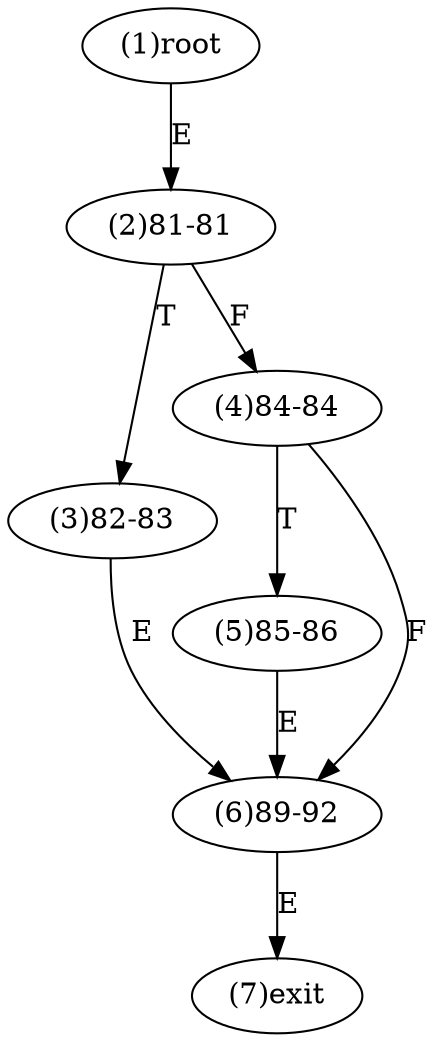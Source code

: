 digraph "" { 
1[ label="(1)root"];
2[ label="(2)81-81"];
3[ label="(3)82-83"];
4[ label="(4)84-84"];
5[ label="(5)85-86"];
6[ label="(6)89-92"];
7[ label="(7)exit"];
1->2[ label="E"];
2->4[ label="F"];
2->3[ label="T"];
3->6[ label="E"];
4->6[ label="F"];
4->5[ label="T"];
5->6[ label="E"];
6->7[ label="E"];
}